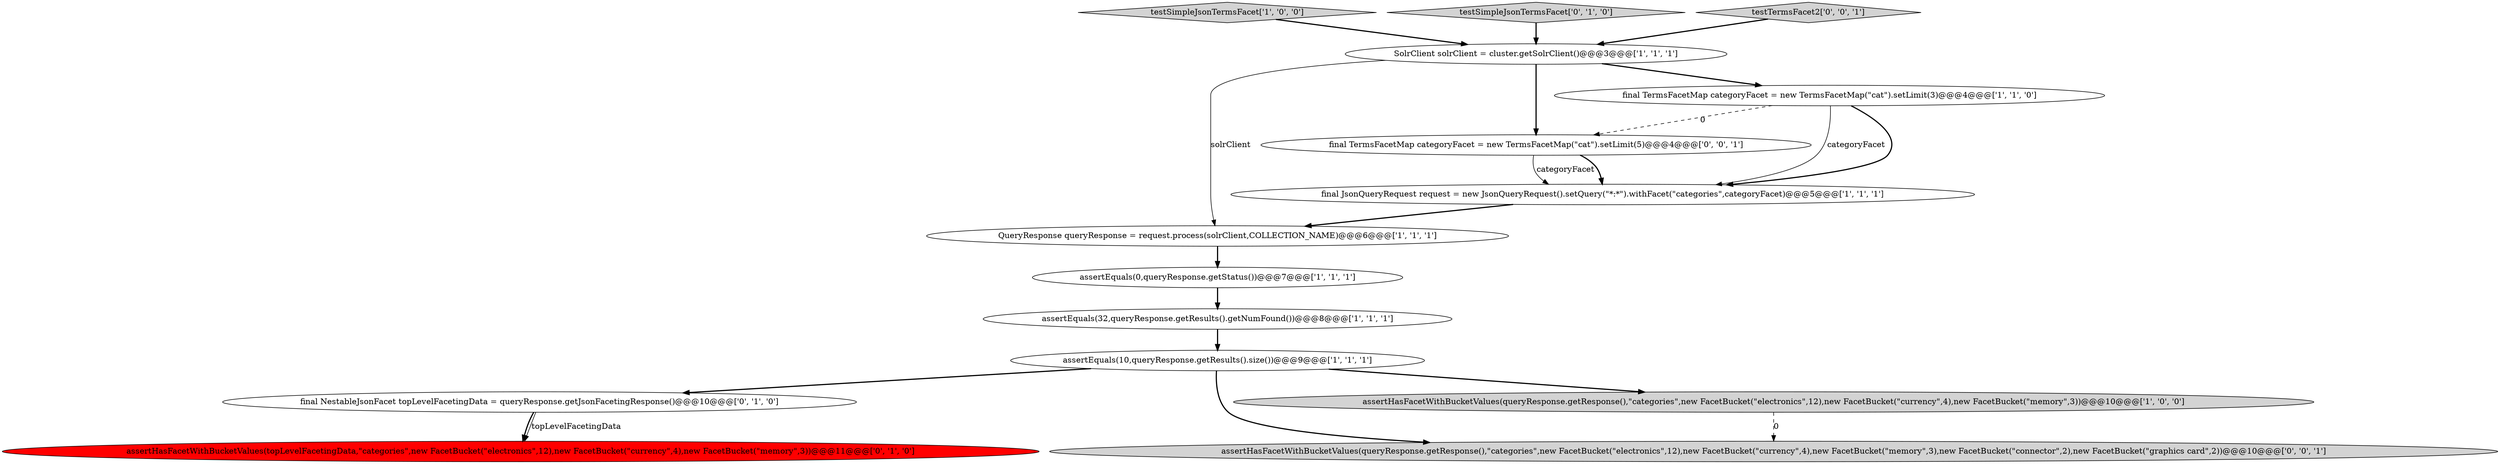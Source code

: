 digraph {
12 [style = filled, label = "final TermsFacetMap categoryFacet = new TermsFacetMap(\"cat\").setLimit(5)@@@4@@@['0', '0', '1']", fillcolor = white, shape = ellipse image = "AAA0AAABBB3BBB"];
4 [style = filled, label = "assertEquals(10,queryResponse.getResults().size())@@@9@@@['1', '1', '1']", fillcolor = white, shape = ellipse image = "AAA0AAABBB1BBB"];
11 [style = filled, label = "final NestableJsonFacet topLevelFacetingData = queryResponse.getJsonFacetingResponse()@@@10@@@['0', '1', '0']", fillcolor = white, shape = ellipse image = "AAA0AAABBB2BBB"];
2 [style = filled, label = "assertEquals(32,queryResponse.getResults().getNumFound())@@@8@@@['1', '1', '1']", fillcolor = white, shape = ellipse image = "AAA0AAABBB1BBB"];
3 [style = filled, label = "QueryResponse queryResponse = request.process(solrClient,COLLECTION_NAME)@@@6@@@['1', '1', '1']", fillcolor = white, shape = ellipse image = "AAA0AAABBB1BBB"];
10 [style = filled, label = "assertHasFacetWithBucketValues(topLevelFacetingData,\"categories\",new FacetBucket(\"electronics\",12),new FacetBucket(\"currency\",4),new FacetBucket(\"memory\",3))@@@11@@@['0', '1', '0']", fillcolor = red, shape = ellipse image = "AAA1AAABBB2BBB"];
1 [style = filled, label = "SolrClient solrClient = cluster.getSolrClient()@@@3@@@['1', '1', '1']", fillcolor = white, shape = ellipse image = "AAA0AAABBB1BBB"];
8 [style = filled, label = "testSimpleJsonTermsFacet['1', '0', '0']", fillcolor = lightgray, shape = diamond image = "AAA0AAABBB1BBB"];
6 [style = filled, label = "assertHasFacetWithBucketValues(queryResponse.getResponse(),\"categories\",new FacetBucket(\"electronics\",12),new FacetBucket(\"currency\",4),new FacetBucket(\"memory\",3))@@@10@@@['1', '0', '0']", fillcolor = lightgray, shape = ellipse image = "AAA0AAABBB1BBB"];
0 [style = filled, label = "final TermsFacetMap categoryFacet = new TermsFacetMap(\"cat\").setLimit(3)@@@4@@@['1', '1', '0']", fillcolor = white, shape = ellipse image = "AAA0AAABBB1BBB"];
9 [style = filled, label = "testSimpleJsonTermsFacet['0', '1', '0']", fillcolor = lightgray, shape = diamond image = "AAA0AAABBB2BBB"];
13 [style = filled, label = "testTermsFacet2['0', '0', '1']", fillcolor = lightgray, shape = diamond image = "AAA0AAABBB3BBB"];
7 [style = filled, label = "assertEquals(0,queryResponse.getStatus())@@@7@@@['1', '1', '1']", fillcolor = white, shape = ellipse image = "AAA0AAABBB1BBB"];
5 [style = filled, label = "final JsonQueryRequest request = new JsonQueryRequest().setQuery(\"*:*\").withFacet(\"categories\",categoryFacet)@@@5@@@['1', '1', '1']", fillcolor = white, shape = ellipse image = "AAA0AAABBB1BBB"];
14 [style = filled, label = "assertHasFacetWithBucketValues(queryResponse.getResponse(),\"categories\",new FacetBucket(\"electronics\",12),new FacetBucket(\"currency\",4),new FacetBucket(\"memory\",3),new FacetBucket(\"connector\",2),new FacetBucket(\"graphics card\",2))@@@10@@@['0', '0', '1']", fillcolor = lightgray, shape = ellipse image = "AAA0AAABBB3BBB"];
5->3 [style = bold, label=""];
4->14 [style = bold, label=""];
12->5 [style = solid, label="categoryFacet"];
12->5 [style = bold, label=""];
4->6 [style = bold, label=""];
1->0 [style = bold, label=""];
0->12 [style = dashed, label="0"];
0->5 [style = solid, label="categoryFacet"];
6->14 [style = dashed, label="0"];
2->4 [style = bold, label=""];
13->1 [style = bold, label=""];
1->3 [style = solid, label="solrClient"];
8->1 [style = bold, label=""];
3->7 [style = bold, label=""];
11->10 [style = bold, label=""];
7->2 [style = bold, label=""];
1->12 [style = bold, label=""];
9->1 [style = bold, label=""];
4->11 [style = bold, label=""];
11->10 [style = solid, label="topLevelFacetingData"];
0->5 [style = bold, label=""];
}
